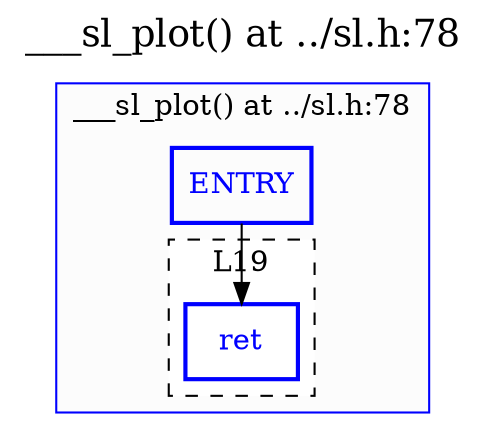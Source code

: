 digraph "___sl_plot() at ../sl.h:78" {
	label=<<FONT POINT-SIZE="18">___sl_plot() at ../sl.h:78</FONT>>;
	labelloc=t;
subgraph "cluster___sl_plot.L19" {
	label="___sl_plot() at ../sl.h:78";
	color=blue;
	bgcolor=gray99;
	URL="sl.h.svg";
	"___sl_plot..0" [shape=box, color=blue, fontcolor=blue, style=bold, label=ENTRY];
	"___sl_plot..0" -> "___sl_plot.L19.0" [color=black];
subgraph "cluster___sl_plot::L19" {
	label="L19";
	color=black;
	bgcolor=white;
	style=dashed;
	URL="";
	"___sl_plot.L19.0" [shape=box, color=blue, fontcolor=blue, style=bold, label=ret];
}
}
}
